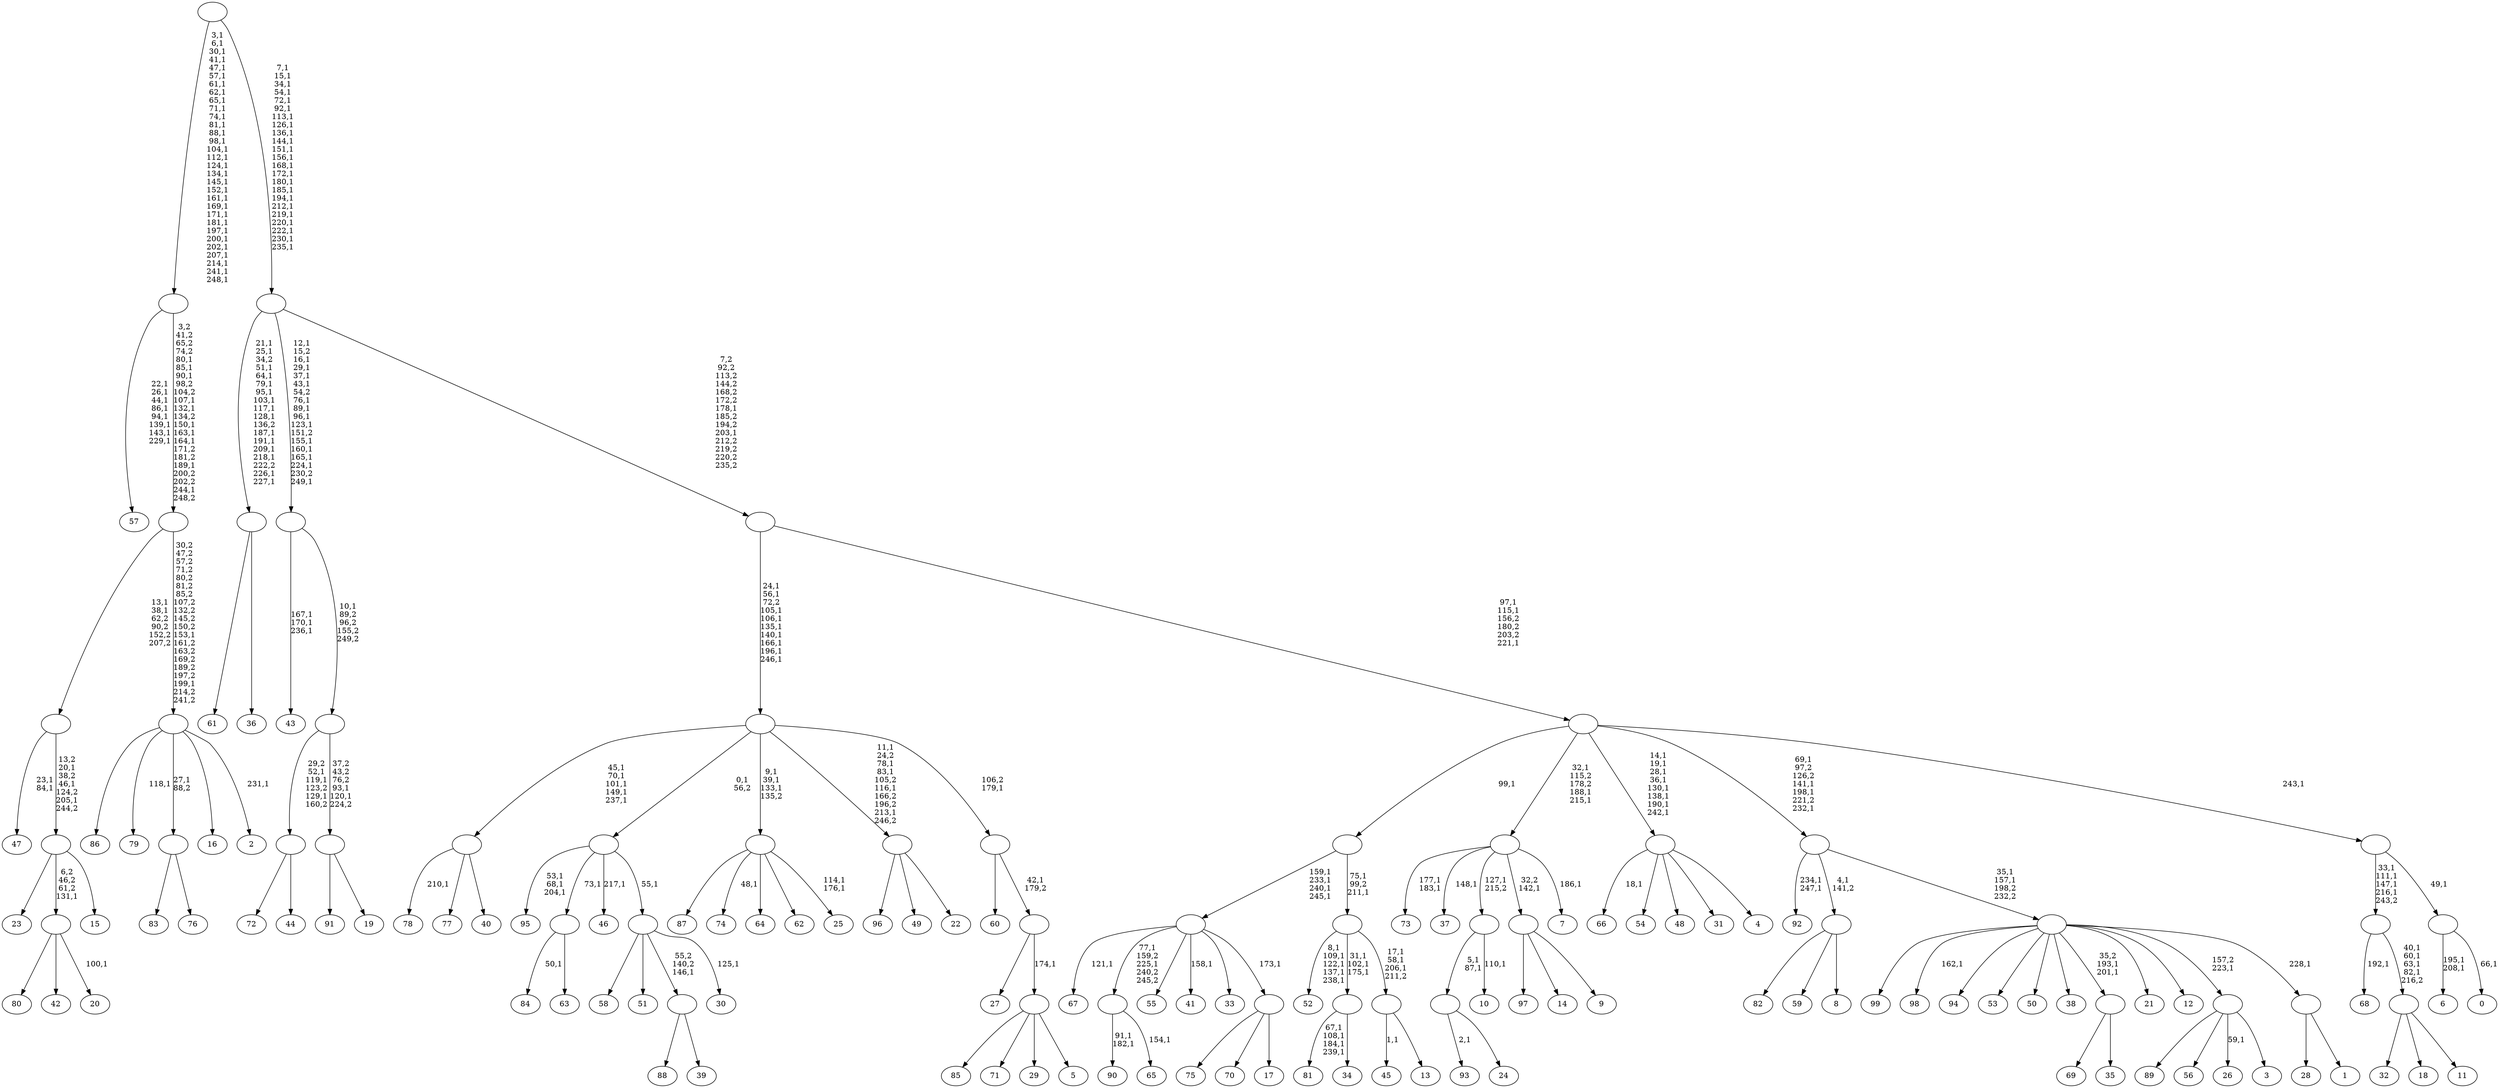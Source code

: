 digraph T {
	350 [label="99"]
	349 [label="98"]
	347 [label="97"]
	346 [label="96"]
	345 [label="95"]
	341 [label="94"]
	340 [label="93"]
	338 [label="92"]
	335 [label="91"]
	334 [label="90"]
	331 [label="89"]
	330 [label="88"]
	329 [label="87"]
	328 [label="86"]
	327 [label="85"]
	326 [label="84"]
	324 [label="83"]
	323 [label="82"]
	322 [label="81"]
	317 [label="80"]
	316 [label="79"]
	314 [label="78"]
	312 [label="77"]
	311 [label="76"]
	310 [label=""]
	309 [label="75"]
	308 [label="74"]
	306 [label="73"]
	303 [label="72"]
	302 [label="71"]
	301 [label="70"]
	300 [label="69"]
	299 [label="68"]
	297 [label="67"]
	295 [label="66"]
	293 [label="65"]
	291 [label=""]
	289 [label="64"]
	288 [label="63"]
	287 [label=""]
	286 [label="62"]
	285 [label="61"]
	284 [label="60"]
	283 [label="59"]
	282 [label="58"]
	281 [label="57"]
	272 [label="56"]
	271 [label="55"]
	270 [label="54"]
	269 [label="53"]
	268 [label="52"]
	262 [label="51"]
	261 [label="50"]
	260 [label="49"]
	259 [label="48"]
	258 [label="47"]
	255 [label="46"]
	253 [label="45"]
	251 [label="44"]
	250 [label=""]
	247 [label="43"]
	243 [label="42"]
	242 [label="41"]
	240 [label="40"]
	239 [label=""]
	234 [label="39"]
	233 [label=""]
	232 [label="38"]
	231 [label="37"]
	229 [label="36"]
	228 [label=""]
	213 [label="35"]
	212 [label=""]
	210 [label="34"]
	209 [label=""]
	206 [label="33"]
	205 [label="32"]
	204 [label="31"]
	203 [label="30"]
	201 [label=""]
	200 [label=""]
	199 [label="29"]
	198 [label="28"]
	197 [label="27"]
	196 [label="26"]
	194 [label="25"]
	191 [label=""]
	188 [label="24"]
	187 [label=""]
	185 [label="23"]
	184 [label="22"]
	183 [label=""]
	178 [label="21"]
	177 [label="20"]
	175 [label=""]
	174 [label="19"]
	173 [label=""]
	171 [label=""]
	170 [label=""]
	156 [label="18"]
	155 [label="17"]
	154 [label=""]
	153 [label=""]
	149 [label="16"]
	148 [label="15"]
	147 [label=""]
	144 [label=""]
	142 [label="14"]
	141 [label="13"]
	140 [label=""]
	137 [label=""]
	135 [label=""]
	134 [label="12"]
	133 [label="11"]
	132 [label=""]
	128 [label=""]
	124 [label="10"]
	122 [label=""]
	121 [label="9"]
	120 [label=""]
	119 [label="8"]
	118 [label=""]
	117 [label="7"]
	115 [label=""]
	112 [label="6"]
	109 [label="5"]
	108 [label=""]
	107 [label=""]
	106 [label=""]
	105 [label=""]
	96 [label="4"]
	95 [label=""]
	87 [label="3"]
	86 [label=""]
	85 [label="2"]
	83 [label=""]
	81 [label=""]
	71 [label=""]
	40 [label="1"]
	39 [label=""]
	38 [label=""]
	36 [label=""]
	32 [label="0"]
	30 [label=""]
	29 [label=""]
	28 [label=""]
	25 [label=""]
	23 [label=""]
	0 [label=""]
	310 -> 324 [label=""]
	310 -> 311 [label=""]
	291 -> 293 [label="154,1"]
	291 -> 334 [label="91,1\n182,1"]
	287 -> 326 [label="50,1"]
	287 -> 288 [label=""]
	250 -> 303 [label=""]
	250 -> 251 [label=""]
	239 -> 314 [label="210,1"]
	239 -> 312 [label=""]
	239 -> 240 [label=""]
	233 -> 330 [label=""]
	233 -> 234 [label=""]
	228 -> 285 [label=""]
	228 -> 229 [label=""]
	212 -> 300 [label=""]
	212 -> 213 [label=""]
	209 -> 322 [label="67,1\n108,1\n184,1\n239,1"]
	209 -> 210 [label=""]
	201 -> 203 [label="125,1"]
	201 -> 282 [label=""]
	201 -> 262 [label=""]
	201 -> 233 [label="55,2\n140,2\n146,1"]
	200 -> 255 [label="217,1"]
	200 -> 345 [label="53,1\n68,1\n204,1"]
	200 -> 287 [label="73,1"]
	200 -> 201 [label="55,1"]
	191 -> 194 [label="114,1\n176,1"]
	191 -> 308 [label="48,1"]
	191 -> 329 [label=""]
	191 -> 289 [label=""]
	191 -> 286 [label=""]
	187 -> 340 [label="2,1"]
	187 -> 188 [label=""]
	183 -> 346 [label=""]
	183 -> 260 [label=""]
	183 -> 184 [label=""]
	175 -> 177 [label="100,1"]
	175 -> 317 [label=""]
	175 -> 243 [label=""]
	173 -> 335 [label=""]
	173 -> 174 [label=""]
	171 -> 173 [label="37,2\n43,2\n76,2\n93,1\n120,1\n224,2"]
	171 -> 250 [label="29,2\n52,1\n119,1\n123,2\n129,1\n160,2"]
	170 -> 247 [label="167,1\n170,1\n236,1"]
	170 -> 171 [label="10,1\n89,2\n96,2\n155,2\n249,2"]
	154 -> 309 [label=""]
	154 -> 301 [label=""]
	154 -> 155 [label=""]
	153 -> 242 [label="158,1"]
	153 -> 291 [label="77,1\n159,2\n225,1\n240,2\n245,2"]
	153 -> 297 [label="121,1"]
	153 -> 271 [label=""]
	153 -> 206 [label=""]
	153 -> 154 [label="173,1"]
	147 -> 185 [label=""]
	147 -> 175 [label="6,2\n46,2\n61,2\n131,1"]
	147 -> 148 [label=""]
	144 -> 147 [label="13,2\n20,1\n38,2\n46,1\n124,2\n205,1\n244,2"]
	144 -> 258 [label="23,1\n84,1"]
	140 -> 253 [label="1,1"]
	140 -> 141 [label=""]
	137 -> 140 [label="17,1\n58,1\n206,1\n211,2"]
	137 -> 209 [label="31,1\n102,1\n175,1"]
	137 -> 268 [label="8,1\n109,1\n122,1\n137,1\n238,1"]
	135 -> 137 [label="75,1\n99,2\n211,1"]
	135 -> 153 [label="159,1\n233,1\n240,1\n245,1"]
	132 -> 205 [label=""]
	132 -> 156 [label=""]
	132 -> 133 [label=""]
	128 -> 132 [label="40,1\n60,1\n63,1\n82,1\n216,2"]
	128 -> 299 [label="192,1"]
	122 -> 124 [label="110,1"]
	122 -> 187 [label="5,1\n87,1"]
	120 -> 347 [label=""]
	120 -> 142 [label=""]
	120 -> 121 [label=""]
	118 -> 323 [label=""]
	118 -> 283 [label=""]
	118 -> 119 [label=""]
	115 -> 117 [label="186,1"]
	115 -> 231 [label="148,1"]
	115 -> 306 [label="177,1\n183,1"]
	115 -> 122 [label="127,1\n215,2"]
	115 -> 120 [label="32,2\n142,1"]
	108 -> 327 [label=""]
	108 -> 302 [label=""]
	108 -> 199 [label=""]
	108 -> 109 [label=""]
	107 -> 197 [label=""]
	107 -> 108 [label="174,1"]
	106 -> 284 [label=""]
	106 -> 107 [label="42,1\n179,2"]
	105 -> 183 [label="11,1\n24,2\n78,1\n83,1\n105,2\n116,1\n166,2\n196,2\n213,1\n246,2"]
	105 -> 191 [label="9,1\n39,1\n133,1\n135,2"]
	105 -> 239 [label="45,1\n70,1\n101,1\n149,1\n237,1"]
	105 -> 200 [label="0,1\n56,2"]
	105 -> 106 [label="106,2\n179,1"]
	95 -> 295 [label="18,1"]
	95 -> 270 [label=""]
	95 -> 259 [label=""]
	95 -> 204 [label=""]
	95 -> 96 [label=""]
	86 -> 196 [label="59,1"]
	86 -> 331 [label=""]
	86 -> 272 [label=""]
	86 -> 87 [label=""]
	83 -> 85 [label="231,1"]
	83 -> 316 [label="118,1"]
	83 -> 328 [label=""]
	83 -> 310 [label="27,1\n88,2"]
	83 -> 149 [label=""]
	81 -> 83 [label="30,2\n47,2\n57,2\n71,2\n80,2\n81,2\n85,2\n107,2\n132,2\n145,2\n150,2\n153,1\n161,2\n163,2\n169,2\n189,2\n197,2\n199,1\n214,2\n241,2"]
	81 -> 144 [label="13,1\n38,1\n62,2\n90,2\n152,2\n207,2"]
	71 -> 81 [label="3,2\n41,2\n65,2\n74,2\n80,1\n85,1\n90,1\n98,2\n104,2\n107,1\n132,1\n134,2\n150,1\n163,1\n164,1\n171,2\n181,2\n189,1\n200,2\n202,2\n244,1\n248,2"]
	71 -> 281 [label="22,1\n26,1\n44,1\n86,1\n94,1\n139,1\n143,1\n229,1"]
	39 -> 198 [label=""]
	39 -> 40 [label=""]
	38 -> 212 [label="35,2\n193,1\n201,1"]
	38 -> 349 [label="162,1"]
	38 -> 350 [label=""]
	38 -> 341 [label=""]
	38 -> 269 [label=""]
	38 -> 261 [label=""]
	38 -> 232 [label=""]
	38 -> 178 [label=""]
	38 -> 134 [label=""]
	38 -> 86 [label="157,2\n223,1"]
	38 -> 39 [label="228,1"]
	36 -> 38 [label="35,1\n157,1\n198,2\n232,2"]
	36 -> 338 [label="234,1\n247,1"]
	36 -> 118 [label="4,1\n141,2"]
	30 -> 32 [label="66,1"]
	30 -> 112 [label="195,1\n208,1"]
	29 -> 128 [label="33,1\n111,1\n147,1\n216,1\n243,2"]
	29 -> 30 [label="49,1"]
	28 -> 36 [label="69,1\n97,2\n126,2\n141,1\n198,1\n221,2\n232,1"]
	28 -> 95 [label="14,1\n19,1\n28,1\n36,1\n130,1\n138,1\n190,1\n242,1"]
	28 -> 115 [label="32,1\n115,2\n178,2\n188,1\n215,1"]
	28 -> 135 [label="99,1"]
	28 -> 29 [label="243,1"]
	25 -> 28 [label="97,1\n115,1\n156,2\n180,2\n203,2\n221,1"]
	25 -> 105 [label="24,1\n56,1\n72,2\n105,1\n106,1\n135,1\n140,1\n166,1\n196,1\n246,1"]
	23 -> 25 [label="7,2\n92,2\n113,2\n144,2\n168,2\n172,2\n178,1\n185,2\n194,2\n203,1\n212,2\n219,2\n220,2\n235,2"]
	23 -> 170 [label="12,1\n15,2\n16,1\n29,1\n37,1\n43,1\n54,2\n76,1\n89,1\n96,1\n123,1\n151,2\n155,1\n160,1\n165,1\n224,1\n230,2\n249,1"]
	23 -> 228 [label="21,1\n25,1\n34,2\n51,1\n64,1\n79,1\n95,1\n103,1\n117,1\n128,1\n136,2\n187,1\n191,1\n209,1\n218,1\n222,2\n226,1\n227,1"]
	0 -> 23 [label="7,1\n15,1\n34,1\n54,1\n72,1\n92,1\n113,1\n126,1\n136,1\n144,1\n151,1\n156,1\n168,1\n172,1\n180,1\n185,1\n194,1\n212,1\n219,1\n220,1\n222,1\n230,1\n235,1"]
	0 -> 71 [label="3,1\n6,1\n30,1\n41,1\n47,1\n57,1\n61,1\n62,1\n65,1\n71,1\n74,1\n81,1\n88,1\n98,1\n104,1\n112,1\n124,1\n134,1\n145,1\n152,1\n161,1\n169,1\n171,1\n181,1\n197,1\n200,1\n202,1\n207,1\n214,1\n241,1\n248,1"]
}

